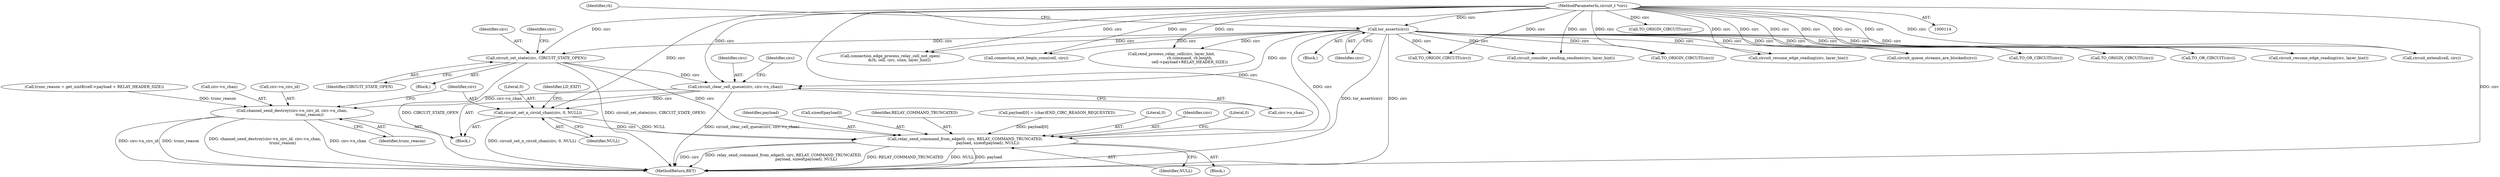 digraph "0_tor_56a7c5bc15e0447203a491c1ee37de9939ad1dcd@pointer" {
"1000769" [label="(Call,circuit_clear_cell_queue(circ, circ->n_chan))"];
"1000139" [label="(Call,tor_assert(circ))"];
"1000116" [label="(MethodParameterIn,circuit_t *circ)"];
"1000752" [label="(Call,circuit_set_state(circ, CIRCUIT_STATE_OPEN))"];
"1000774" [label="(Call,channel_send_destroy(circ->n_circ_id, circ->n_chan,\n                             trunc_reason))"];
"1000782" [label="(Call,circuit_set_n_circid_chan(circ, 0, NULL))"];
"1000798" [label="(Call,relay_send_command_from_edge(0, circ, RELAY_COMMAND_TRUNCATED,\n                                     payload, sizeof(payload), NULL))"];
"1000116" [label="(MethodParameterIn,circuit_t *circ)"];
"1000820" [label="(Call,TO_ORIGIN_CIRCUIT(circ))"];
"1000761" [label="(Call,trunc_reason = get_uint8(cell->payload + RELAY_HEADER_SIZE))"];
"1001064" [label="(MethodReturn,RET)"];
"1000249" [label="(Call,connection_edge_process_relay_cell_not_open(\n               &rh, cell, circ, conn, layer_hint))"];
"1000802" [label="(Identifier,payload)"];
"1000753" [label="(Identifier,circ)"];
"1000805" [label="(Identifier,NULL)"];
"1001039" [label="(Call,rend_process_relay_cell(circ, layer_hint,\n                              rh.command, rh.length,\n                              cell->payload+RELAY_HEADER_SIZE))"];
"1000803" [label="(Call,sizeof(payload))"];
"1000778" [label="(Call,circ->n_chan)"];
"1000801" [label="(Identifier,RELAY_COMMAND_TRUNCATED)"];
"1000798" [label="(Call,relay_send_command_from_edge(0, circ, RELAY_COMMAND_TRUNCATED,\n                                     payload, sizeof(payload), NULL))"];
"1000688" [label="(Call,TO_ORIGIN_CIRCUIT(circ))"];
"1000757" [label="(Identifier,circ)"];
"1000948" [label="(Call,circuit_queue_streams_are_blocked(circ))"];
"1000770" [label="(Identifier,circ)"];
"1001010" [label="(Call,TO_OR_CIRCUIT(circ))"];
"1000775" [label="(Call,circ->n_circ_id)"];
"1000754" [label="(Identifier,CIRCUIT_STATE_OPEN)"];
"1000759" [label="(Block,)"];
"1000119" [label="(Block,)"];
"1000140" [label="(Identifier,circ)"];
"1000706" [label="(Call,TO_ORIGIN_CIRCUIT(circ))"];
"1000637" [label="(Call,circuit_extend(cell, circ))"];
"1000346" [label="(Call,connection_exit_begin_conn(cell, circ))"];
"1000776" [label="(Identifier,circ)"];
"1000789" [label="(Block,)"];
"1000791" [label="(Call,payload[0] = (char)END_CIRC_REASON_REQUESTED)"];
"1000771" [label="(Call,circ->n_chan)"];
"1000799" [label="(Literal,0)"];
"1000769" [label="(Call,circuit_clear_cell_queue(circ, circ->n_chan))"];
"1000784" [label="(Literal,0)"];
"1000785" [label="(Identifier,NULL)"];
"1000783" [label="(Identifier,circ)"];
"1000292" [label="(Call,TO_ORIGIN_CIRCUIT(circ))"];
"1000399" [label="(Call,circuit_consider_sending_sendme(circ, layer_hint))"];
"1000774" [label="(Call,channel_send_destroy(circ->n_circ_id, circ->n_chan,\n                             trunc_reason))"];
"1000787" [label="(Identifier,LD_EXIT)"];
"1000919" [label="(Call,circuit_resume_edge_reading(circ, layer_hint))"];
"1000800" [label="(Identifier,circ)"];
"1000782" [label="(Call,circuit_set_n_circid_chan(circ, 0, NULL))"];
"1000731" [label="(Block,)"];
"1000752" [label="(Call,circuit_set_state(circ, CIRCUIT_STATE_OPEN))"];
"1000139" [label="(Call,tor_assert(circ))"];
"1000338" [label="(Call,TO_OR_CIRCUIT(circ))"];
"1000781" [label="(Identifier,trunc_reason)"];
"1000884" [label="(Call,circuit_resume_edge_reading(circ, layer_hint))"];
"1000143" [label="(Identifier,rh)"];
"1000807" [label="(Literal,0)"];
"1000769" -> "1000759"  [label="AST: "];
"1000769" -> "1000771"  [label="CFG: "];
"1000770" -> "1000769"  [label="AST: "];
"1000771" -> "1000769"  [label="AST: "];
"1000776" -> "1000769"  [label="CFG: "];
"1000769" -> "1001064"  [label="DDG: circuit_clear_cell_queue(circ, circ->n_chan)"];
"1000139" -> "1000769"  [label="DDG: circ"];
"1000752" -> "1000769"  [label="DDG: circ"];
"1000116" -> "1000769"  [label="DDG: circ"];
"1000769" -> "1000774"  [label="DDG: circ->n_chan"];
"1000769" -> "1000782"  [label="DDG: circ"];
"1000139" -> "1000119"  [label="AST: "];
"1000139" -> "1000140"  [label="CFG: "];
"1000140" -> "1000139"  [label="AST: "];
"1000143" -> "1000139"  [label="CFG: "];
"1000139" -> "1001064"  [label="DDG: tor_assert(circ)"];
"1000139" -> "1001064"  [label="DDG: circ"];
"1000116" -> "1000139"  [label="DDG: circ"];
"1000139" -> "1000249"  [label="DDG: circ"];
"1000139" -> "1000292"  [label="DDG: circ"];
"1000139" -> "1000338"  [label="DDG: circ"];
"1000139" -> "1000346"  [label="DDG: circ"];
"1000139" -> "1000399"  [label="DDG: circ"];
"1000139" -> "1000637"  [label="DDG: circ"];
"1000139" -> "1000688"  [label="DDG: circ"];
"1000139" -> "1000752"  [label="DDG: circ"];
"1000139" -> "1000798"  [label="DDG: circ"];
"1000139" -> "1000820"  [label="DDG: circ"];
"1000139" -> "1000884"  [label="DDG: circ"];
"1000139" -> "1000919"  [label="DDG: circ"];
"1000139" -> "1000948"  [label="DDG: circ"];
"1000139" -> "1001010"  [label="DDG: circ"];
"1000139" -> "1001039"  [label="DDG: circ"];
"1000116" -> "1000114"  [label="AST: "];
"1000116" -> "1001064"  [label="DDG: circ"];
"1000116" -> "1000249"  [label="DDG: circ"];
"1000116" -> "1000292"  [label="DDG: circ"];
"1000116" -> "1000338"  [label="DDG: circ"];
"1000116" -> "1000346"  [label="DDG: circ"];
"1000116" -> "1000399"  [label="DDG: circ"];
"1000116" -> "1000637"  [label="DDG: circ"];
"1000116" -> "1000688"  [label="DDG: circ"];
"1000116" -> "1000706"  [label="DDG: circ"];
"1000116" -> "1000752"  [label="DDG: circ"];
"1000116" -> "1000782"  [label="DDG: circ"];
"1000116" -> "1000798"  [label="DDG: circ"];
"1000116" -> "1000820"  [label="DDG: circ"];
"1000116" -> "1000884"  [label="DDG: circ"];
"1000116" -> "1000919"  [label="DDG: circ"];
"1000116" -> "1000948"  [label="DDG: circ"];
"1000116" -> "1001010"  [label="DDG: circ"];
"1000116" -> "1001039"  [label="DDG: circ"];
"1000752" -> "1000731"  [label="AST: "];
"1000752" -> "1000754"  [label="CFG: "];
"1000753" -> "1000752"  [label="AST: "];
"1000754" -> "1000752"  [label="AST: "];
"1000757" -> "1000752"  [label="CFG: "];
"1000752" -> "1001064"  [label="DDG: CIRCUIT_STATE_OPEN"];
"1000752" -> "1001064"  [label="DDG: circuit_set_state(circ, CIRCUIT_STATE_OPEN)"];
"1000752" -> "1000798"  [label="DDG: circ"];
"1000774" -> "1000759"  [label="AST: "];
"1000774" -> "1000781"  [label="CFG: "];
"1000775" -> "1000774"  [label="AST: "];
"1000778" -> "1000774"  [label="AST: "];
"1000781" -> "1000774"  [label="AST: "];
"1000783" -> "1000774"  [label="CFG: "];
"1000774" -> "1001064"  [label="DDG: trunc_reason"];
"1000774" -> "1001064"  [label="DDG: channel_send_destroy(circ->n_circ_id, circ->n_chan,\n                             trunc_reason)"];
"1000774" -> "1001064"  [label="DDG: circ->n_chan"];
"1000774" -> "1001064"  [label="DDG: circ->n_circ_id"];
"1000761" -> "1000774"  [label="DDG: trunc_reason"];
"1000782" -> "1000759"  [label="AST: "];
"1000782" -> "1000785"  [label="CFG: "];
"1000783" -> "1000782"  [label="AST: "];
"1000784" -> "1000782"  [label="AST: "];
"1000785" -> "1000782"  [label="AST: "];
"1000787" -> "1000782"  [label="CFG: "];
"1000782" -> "1001064"  [label="DDG: circuit_set_n_circid_chan(circ, 0, NULL)"];
"1000782" -> "1000798"  [label="DDG: circ"];
"1000782" -> "1000798"  [label="DDG: NULL"];
"1000798" -> "1000789"  [label="AST: "];
"1000798" -> "1000805"  [label="CFG: "];
"1000799" -> "1000798"  [label="AST: "];
"1000800" -> "1000798"  [label="AST: "];
"1000801" -> "1000798"  [label="AST: "];
"1000802" -> "1000798"  [label="AST: "];
"1000803" -> "1000798"  [label="AST: "];
"1000805" -> "1000798"  [label="AST: "];
"1000807" -> "1000798"  [label="CFG: "];
"1000798" -> "1001064"  [label="DDG: NULL"];
"1000798" -> "1001064"  [label="DDG: payload"];
"1000798" -> "1001064"  [label="DDG: circ"];
"1000798" -> "1001064"  [label="DDG: relay_send_command_from_edge(0, circ, RELAY_COMMAND_TRUNCATED,\n                                     payload, sizeof(payload), NULL)"];
"1000798" -> "1001064"  [label="DDG: RELAY_COMMAND_TRUNCATED"];
"1000791" -> "1000798"  [label="DDG: payload[0]"];
}
